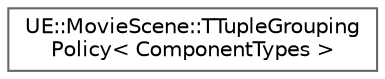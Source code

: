 digraph "Graphical Class Hierarchy"
{
 // INTERACTIVE_SVG=YES
 // LATEX_PDF_SIZE
  bgcolor="transparent";
  edge [fontname=Helvetica,fontsize=10,labelfontname=Helvetica,labelfontsize=10];
  node [fontname=Helvetica,fontsize=10,shape=box,height=0.2,width=0.4];
  rankdir="LR";
  Node0 [id="Node000000",label="UE::MovieScene::TTupleGrouping\lPolicy\< ComponentTypes \>",height=0.2,width=0.4,color="grey40", fillcolor="white", style="filled",URL="$d8/de1/structUE_1_1MovieScene_1_1TTupleGroupingPolicy.html",tooltip="A simple grouping policy that uses a tuple of component values as the group key."];
}

